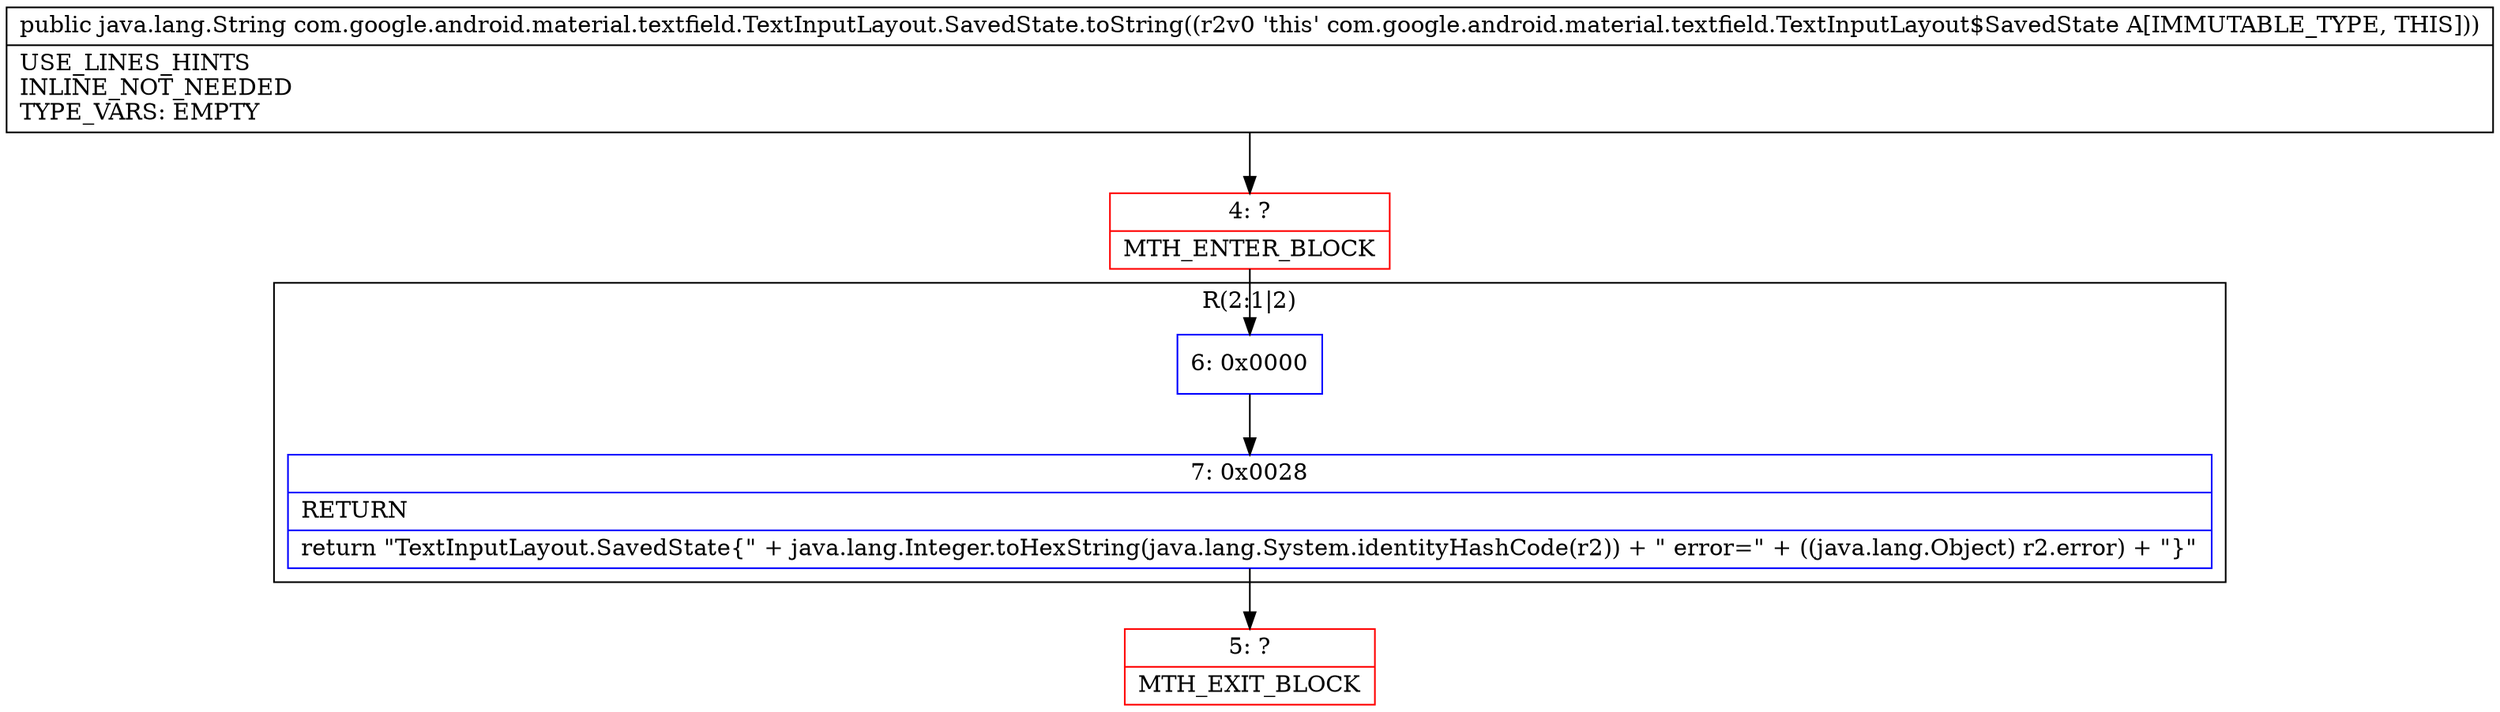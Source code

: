 digraph "CFG forcom.google.android.material.textfield.TextInputLayout.SavedState.toString()Ljava\/lang\/String;" {
subgraph cluster_Region_1863948838 {
label = "R(2:1|2)";
node [shape=record,color=blue];
Node_6 [shape=record,label="{6\:\ 0x0000}"];
Node_7 [shape=record,label="{7\:\ 0x0028|RETURN\l|return \"TextInputLayout.SavedState\{\" + java.lang.Integer.toHexString(java.lang.System.identityHashCode(r2)) + \" error=\" + ((java.lang.Object) r2.error) + \"\}\"\l}"];
}
Node_4 [shape=record,color=red,label="{4\:\ ?|MTH_ENTER_BLOCK\l}"];
Node_5 [shape=record,color=red,label="{5\:\ ?|MTH_EXIT_BLOCK\l}"];
MethodNode[shape=record,label="{public java.lang.String com.google.android.material.textfield.TextInputLayout.SavedState.toString((r2v0 'this' com.google.android.material.textfield.TextInputLayout$SavedState A[IMMUTABLE_TYPE, THIS]))  | USE_LINES_HINTS\lINLINE_NOT_NEEDED\lTYPE_VARS: EMPTY\l}"];
MethodNode -> Node_4;Node_6 -> Node_7;
Node_7 -> Node_5;
Node_4 -> Node_6;
}

